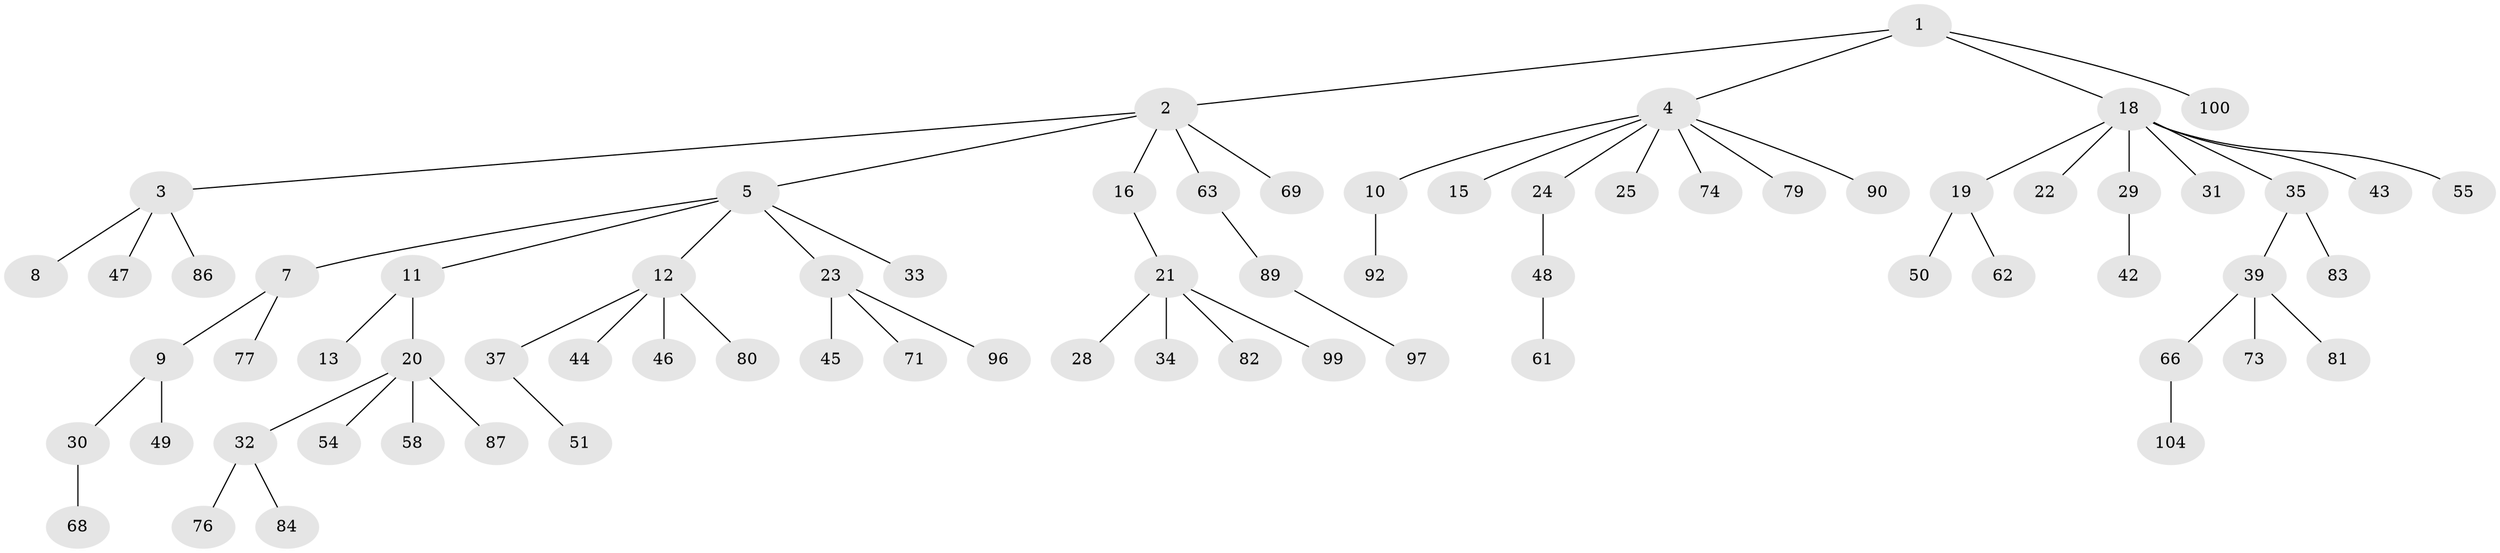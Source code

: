 // Generated by graph-tools (version 1.1) at 2025/24/03/03/25 07:24:08]
// undirected, 72 vertices, 71 edges
graph export_dot {
graph [start="1"]
  node [color=gray90,style=filled];
  1 [super="+98"];
  2 [super="+59"];
  3 [super="+64"];
  4 [super="+14"];
  5 [super="+6"];
  7;
  8;
  9 [super="+17"];
  10;
  11 [super="+36"];
  12 [super="+27"];
  13;
  15;
  16 [super="+101"];
  18 [super="+26"];
  19 [super="+94"];
  20 [super="+52"];
  21 [super="+38"];
  22;
  23 [super="+60"];
  24;
  25;
  28;
  29 [super="+40"];
  30 [super="+41"];
  31;
  32 [super="+75"];
  33;
  34 [super="+65"];
  35 [super="+72"];
  37;
  39;
  42 [super="+56"];
  43 [super="+53"];
  44;
  45;
  46;
  47 [super="+103"];
  48 [super="+57"];
  49;
  50 [super="+67"];
  51;
  54;
  55 [super="+93"];
  58;
  61;
  62;
  63 [super="+88"];
  66 [super="+70"];
  68;
  69;
  71 [super="+95"];
  73;
  74 [super="+102"];
  76;
  77 [super="+78"];
  79;
  80;
  81;
  82;
  83 [super="+85"];
  84 [super="+91"];
  86;
  87;
  89;
  90;
  92;
  96;
  97;
  99;
  100;
  104;
  1 -- 2;
  1 -- 4;
  1 -- 18;
  1 -- 100;
  2 -- 3;
  2 -- 5;
  2 -- 16;
  2 -- 69;
  2 -- 63;
  3 -- 8;
  3 -- 47;
  3 -- 86;
  4 -- 10;
  4 -- 90;
  4 -- 24;
  4 -- 25;
  4 -- 74;
  4 -- 15;
  4 -- 79;
  5 -- 7;
  5 -- 11;
  5 -- 12;
  5 -- 33;
  5 -- 23;
  7 -- 9;
  7 -- 77;
  9 -- 49;
  9 -- 30;
  10 -- 92;
  11 -- 13;
  11 -- 20;
  12 -- 44;
  12 -- 80;
  12 -- 37;
  12 -- 46;
  16 -- 21;
  18 -- 19;
  18 -- 22;
  18 -- 29;
  18 -- 35;
  18 -- 43;
  18 -- 31;
  18 -- 55;
  19 -- 50;
  19 -- 62;
  20 -- 32;
  20 -- 58;
  20 -- 54;
  20 -- 87;
  21 -- 28;
  21 -- 34;
  21 -- 99;
  21 -- 82;
  23 -- 45;
  23 -- 96;
  23 -- 71;
  24 -- 48;
  29 -- 42;
  30 -- 68;
  32 -- 84;
  32 -- 76;
  35 -- 39;
  35 -- 83;
  37 -- 51;
  39 -- 66;
  39 -- 73;
  39 -- 81;
  48 -- 61;
  63 -- 89;
  66 -- 104;
  89 -- 97;
}
